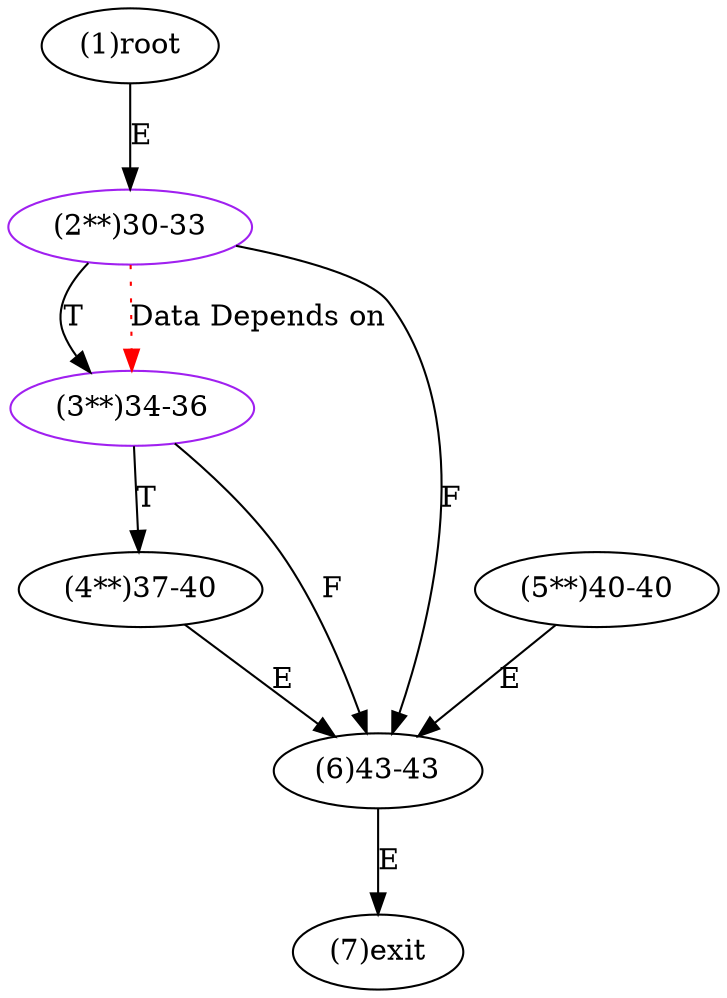 digraph "" { 
1[ label="(1)root"];
2[ label="(2**)30-33",color=purple];
3[ label="(3**)34-36",color=purple];
4[ label="(4**)37-40"];
5[ label="(5**)40-40"];
6[ label="(6)43-43"];
7[ label="(7)exit"];
1->2[ label="E"];
2->6[ label="F"];
2->3[ label="T"];
3->6[ label="F"];
3->4[ label="T"];
4->6[ label="E"];
5->6[ label="E"];
6->7[ label="E"];
2->3[ color="red" label="Data Depends on" style = dotted ];
}